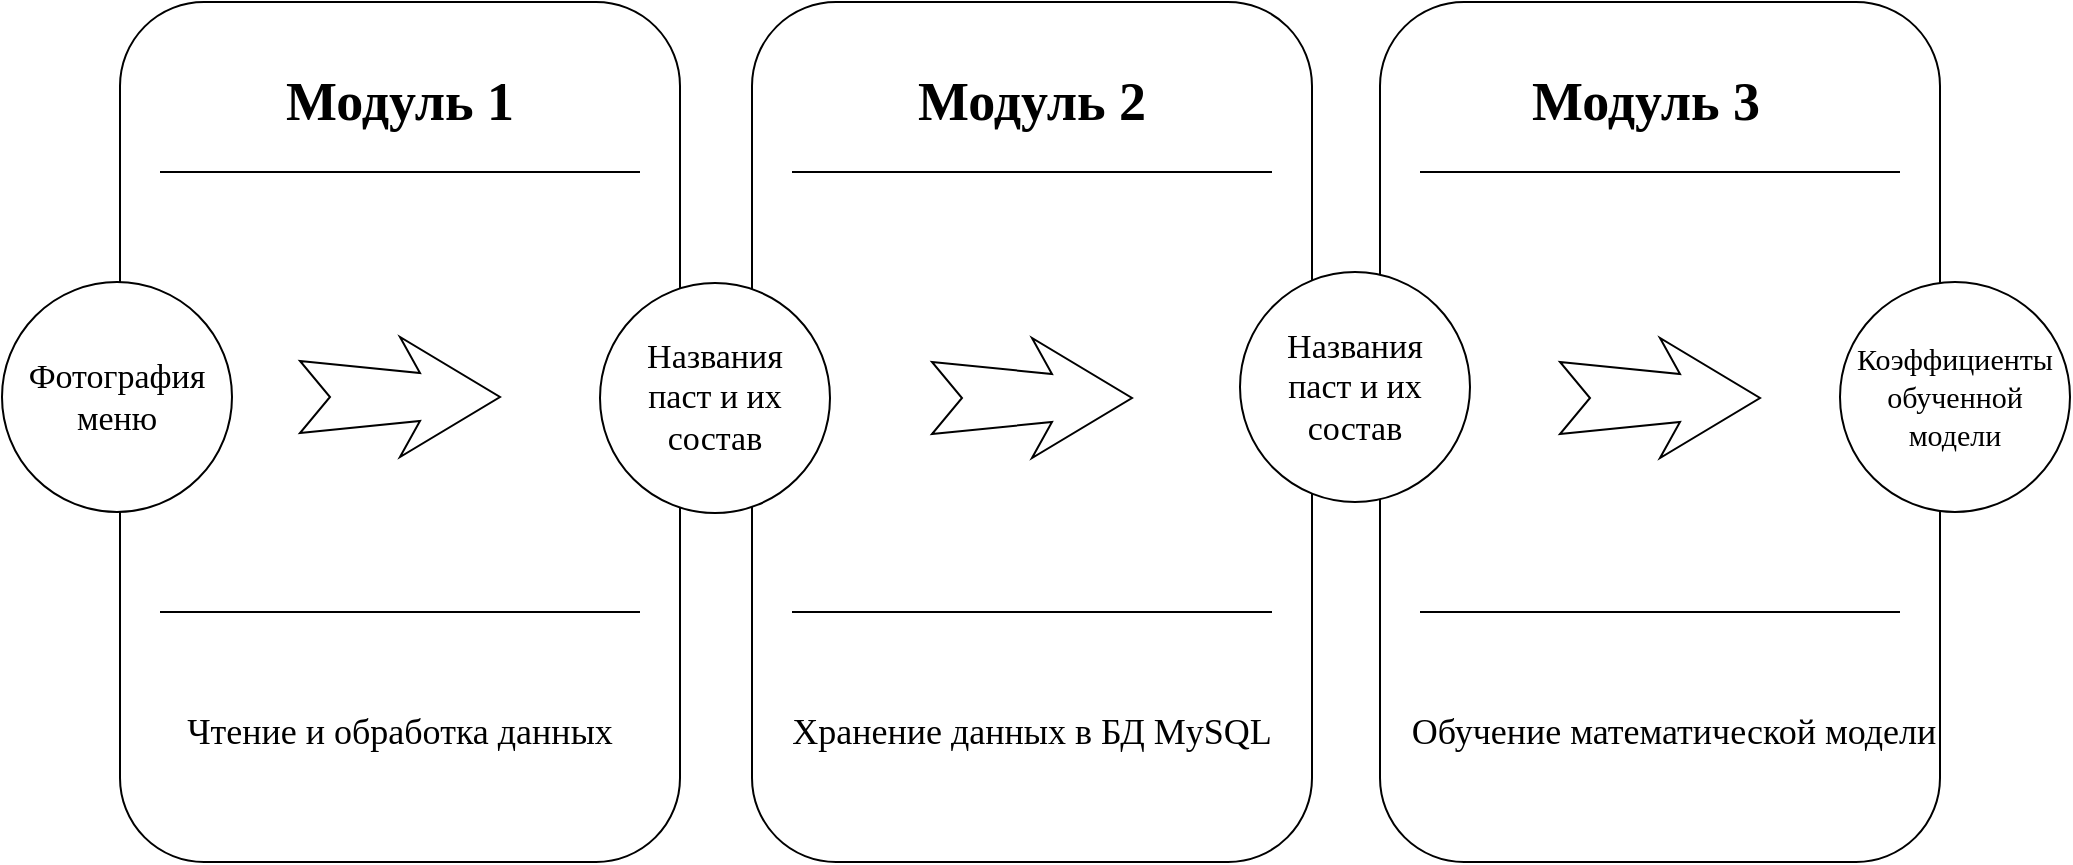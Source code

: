 <mxfile version="20.0.4" type="github">
  <diagram name="Page-1" id="12e1b939-464a-85fe-373e-61e167be1490">
    <mxGraphModel dx="1422" dy="738" grid="1" gridSize="10" guides="1" tooltips="1" connect="1" arrows="1" fold="1" page="1" pageScale="1.5" pageWidth="1169" pageHeight="826" background="none" math="0" shadow="0">
      <root>
        <mxCell id="0" />
        <mxCell id="1" parent="0" />
        <mxCell id="60da8b9f42644d3a-2" value="" style="whiteSpace=wrap;html=1;rounded=1;shadow=0;strokeWidth=1;fontSize=20;align=center;fontFamily=Times New Roman;" parent="1" vertex="1">
          <mxGeometry x="280" y="405" width="280" height="430" as="geometry" />
        </mxCell>
        <mxCell id="60da8b9f42644d3a-3" value="Модуль 1" style="text;html=1;align=center;verticalAlign=middle;whiteSpace=wrap;rounded=0;shadow=0;fontSize=27;fontStyle=1;fontFamily=Times New Roman;strokeWidth=1;" parent="1" vertex="1">
          <mxGeometry x="280" y="425" width="280" height="60" as="geometry" />
        </mxCell>
        <mxCell id="60da8b9f42644d3a-4" value="Чтение и обработка данных" style="text;html=1;align=center;verticalAlign=middle;whiteSpace=wrap;rounded=0;shadow=0;fontSize=18;strokeWidth=1;fontFamily=Times New Roman;" parent="1" vertex="1">
          <mxGeometry x="280" y="725" width="280" height="90" as="geometry" />
        </mxCell>
        <mxCell id="60da8b9f42644d3a-6" value="" style="line;strokeWidth=1;html=1;rounded=0;shadow=0;fontSize=27;align=center;fontFamily=Times New Roman;" parent="1" vertex="1">
          <mxGeometry x="300" y="485" width="240" height="10" as="geometry" />
        </mxCell>
        <mxCell id="60da8b9f42644d3a-7" value="" style="line;strokeWidth=1;html=1;rounded=0;shadow=0;fontSize=27;align=center;fontFamily=Times New Roman;" parent="1" vertex="1">
          <mxGeometry x="300" y="705" width="240" height="10" as="geometry" />
        </mxCell>
        <mxCell id="60da8b9f42644d3a-8" value="Фотография меню" style="ellipse;whiteSpace=wrap;html=1;rounded=0;shadow=0;strokeWidth=1;fontSize=17;align=center;fontFamily=Times New Roman;" parent="1" vertex="1">
          <mxGeometry x="221" y="545" width="115" height="115" as="geometry" />
        </mxCell>
        <mxCell id="60da8b9f42644d3a-9" value="" style="html=1;shadow=0;dashed=0;align=center;verticalAlign=middle;shape=mxgraph.arrows2.stylisedArrow;dy=0.6;dx=40;notch=15;feather=0.4;rounded=0;strokeWidth=1;fontSize=27;fontFamily=Times New Roman;" parent="1" vertex="1">
          <mxGeometry x="370" y="572.5" width="100" height="60" as="geometry" />
        </mxCell>
        <mxCell id="60da8b9f42644d3a-17" value="" style="whiteSpace=wrap;html=1;rounded=1;shadow=0;strokeWidth=1;fontSize=20;align=center;fontFamily=Times New Roman;" parent="1" vertex="1">
          <mxGeometry x="596" y="405" width="280" height="430" as="geometry" />
        </mxCell>
        <mxCell id="60da8b9f42644d3a-18" value="Модуль&amp;nbsp;2" style="text;html=1;align=center;verticalAlign=middle;whiteSpace=wrap;rounded=0;shadow=0;fontSize=27;fontStyle=1;fontFamily=Times New Roman;strokeWidth=1;" parent="1" vertex="1">
          <mxGeometry x="596" y="425" width="280" height="60" as="geometry" />
        </mxCell>
        <mxCell id="60da8b9f42644d3a-19" value="Хранение данных в БД MySQL" style="text;html=1;align=center;verticalAlign=middle;whiteSpace=wrap;rounded=0;shadow=0;fontSize=18;strokeWidth=1;fontFamily=Times New Roman;" parent="1" vertex="1">
          <mxGeometry x="596" y="725" width="280" height="90" as="geometry" />
        </mxCell>
        <mxCell id="60da8b9f42644d3a-20" value="" style="line;strokeWidth=1;html=1;rounded=0;shadow=0;fontSize=27;align=center;fontFamily=Times New Roman;" parent="1" vertex="1">
          <mxGeometry x="616" y="485" width="240" height="10" as="geometry" />
        </mxCell>
        <mxCell id="60da8b9f42644d3a-21" value="" style="line;strokeWidth=1;html=1;rounded=0;shadow=0;fontSize=27;align=center;fontFamily=Times New Roman;" parent="1" vertex="1">
          <mxGeometry x="616" y="705" width="240" height="10" as="geometry" />
        </mxCell>
        <mxCell id="60da8b9f42644d3a-22" value="&lt;font style=&quot;font-size: 17px;&quot;&gt;Названия &lt;br&gt;паст&amp;nbsp;и их состав&lt;/font&gt;" style="ellipse;whiteSpace=wrap;html=1;rounded=0;shadow=0;strokeWidth=1;fontSize=14;align=center;fontFamily=Times New Roman;" parent="1" vertex="1">
          <mxGeometry x="520" y="545.5" width="115" height="115" as="geometry" />
        </mxCell>
        <mxCell id="60da8b9f42644d3a-23" value="" style="html=1;shadow=0;dashed=0;align=center;verticalAlign=middle;shape=mxgraph.arrows2.stylisedArrow;dy=0.6;dx=40;notch=15;feather=0.4;rounded=0;strokeWidth=1;fontSize=27;fontFamily=Times New Roman;" parent="1" vertex="1">
          <mxGeometry x="686" y="573" width="100" height="60" as="geometry" />
        </mxCell>
        <mxCell id="60da8b9f42644d3a-24" value="" style="whiteSpace=wrap;html=1;rounded=1;shadow=0;strokeWidth=1;fontSize=20;align=center;fontFamily=Times New Roman;" parent="1" vertex="1">
          <mxGeometry x="910" y="405" width="280" height="430" as="geometry" />
        </mxCell>
        <mxCell id="60da8b9f42644d3a-25" value="Модуль 3" style="text;html=1;align=center;verticalAlign=middle;whiteSpace=wrap;rounded=0;shadow=0;fontSize=27;fontStyle=1;fontFamily=Times New Roman;strokeWidth=1;" parent="1" vertex="1">
          <mxGeometry x="903" y="425" width="280" height="60" as="geometry" />
        </mxCell>
        <mxCell id="60da8b9f42644d3a-27" value="" style="line;strokeWidth=1;html=1;rounded=0;shadow=0;fontSize=27;align=center;fontFamily=Times New Roman;" parent="1" vertex="1">
          <mxGeometry x="930" y="485" width="240" height="10" as="geometry" />
        </mxCell>
        <mxCell id="60da8b9f42644d3a-28" value="" style="line;strokeWidth=1;html=1;rounded=0;shadow=0;fontSize=27;align=center;fontFamily=Times New Roman;" parent="1" vertex="1">
          <mxGeometry x="930" y="705" width="240" height="10" as="geometry" />
        </mxCell>
        <mxCell id="60da8b9f42644d3a-30" value="" style="html=1;shadow=0;dashed=0;align=center;verticalAlign=middle;shape=mxgraph.arrows2.stylisedArrow;dy=0.6;dx=40;notch=15;feather=0.4;rounded=0;strokeWidth=1;fontSize=27;fontFamily=Times New Roman;" parent="1" vertex="1">
          <mxGeometry x="1000" y="573" width="100" height="60" as="geometry" />
        </mxCell>
        <mxCell id="60da8b9f42644d3a-36" value="&lt;font style=&quot;font-size: 15px;&quot;&gt;Коэффициенты обученной модели&lt;/font&gt;" style="ellipse;whiteSpace=wrap;html=1;rounded=0;shadow=0;strokeWidth=1;fontSize=14;align=center;fontFamily=Times New Roman;" parent="1" vertex="1">
          <mxGeometry x="1140" y="545" width="115" height="115" as="geometry" />
        </mxCell>
        <mxCell id="FN05TjhQd8mLdlcn0xAX-1" value="&lt;font style=&quot;font-size: 17px;&quot;&gt;Названия&lt;br&gt;паст&amp;nbsp;и их состав&lt;/font&gt;" style="ellipse;whiteSpace=wrap;html=1;rounded=0;shadow=0;strokeWidth=1;fontSize=14;align=center;fontFamily=Times New Roman;" vertex="1" parent="1">
          <mxGeometry x="840" y="540" width="115" height="115" as="geometry" />
        </mxCell>
        <mxCell id="FN05TjhQd8mLdlcn0xAX-2" value="Обучение математической модели" style="text;html=1;align=center;verticalAlign=middle;whiteSpace=wrap;rounded=0;shadow=0;fontSize=18;strokeWidth=1;fontFamily=Times New Roman;" vertex="1" parent="1">
          <mxGeometry x="917" y="725" width="280" height="90" as="geometry" />
        </mxCell>
      </root>
    </mxGraphModel>
  </diagram>
</mxfile>
